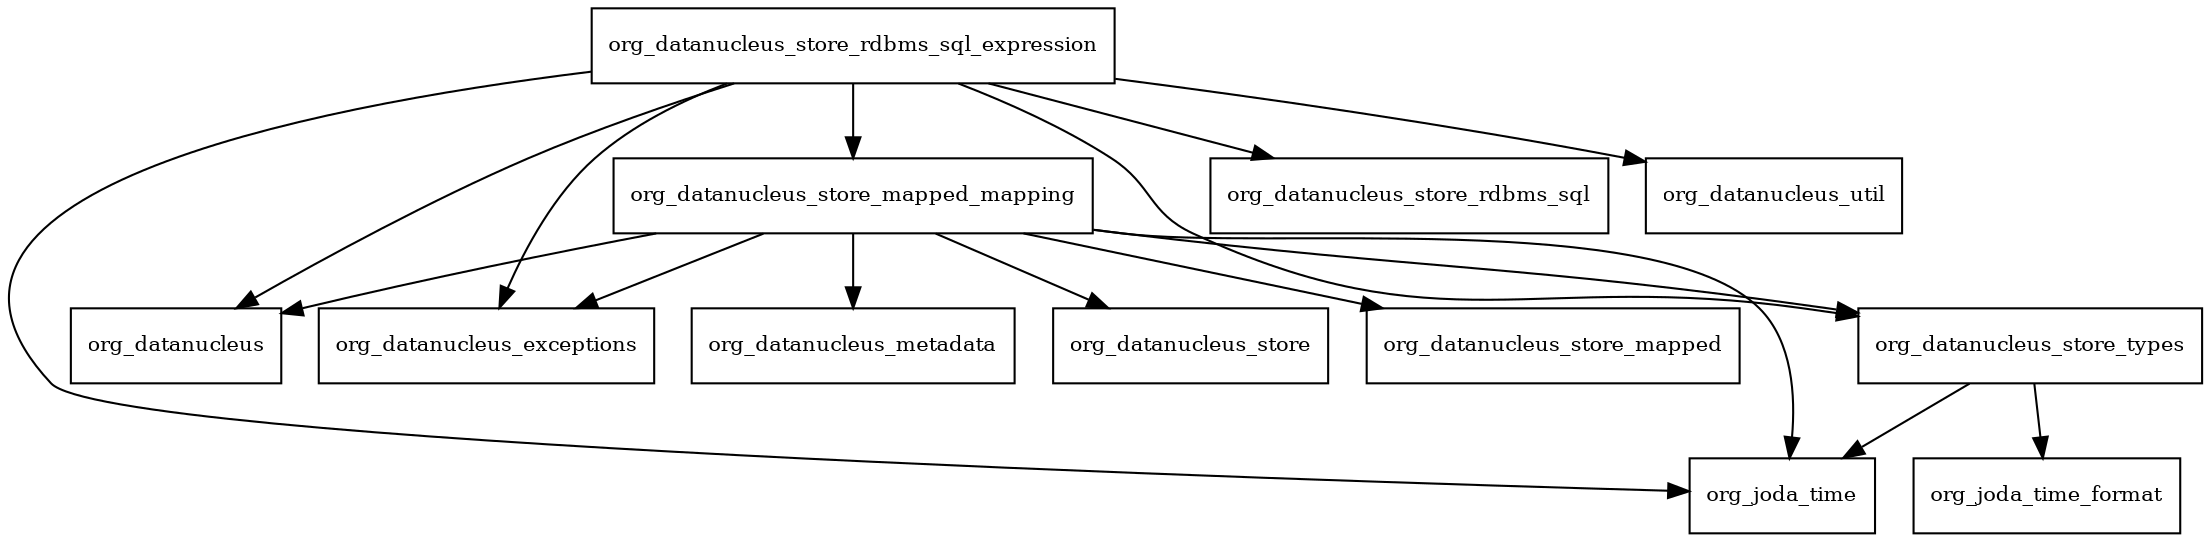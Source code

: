 digraph datanucleus_jodatime_2_1_1_package_dependencies {
  node [shape = box, fontsize=10.0];
  org_datanucleus_store_mapped_mapping -> org_datanucleus;
  org_datanucleus_store_mapped_mapping -> org_datanucleus_exceptions;
  org_datanucleus_store_mapped_mapping -> org_datanucleus_metadata;
  org_datanucleus_store_mapped_mapping -> org_datanucleus_store;
  org_datanucleus_store_mapped_mapping -> org_datanucleus_store_mapped;
  org_datanucleus_store_mapped_mapping -> org_datanucleus_store_types;
  org_datanucleus_store_mapped_mapping -> org_joda_time;
  org_datanucleus_store_rdbms_sql_expression -> org_datanucleus;
  org_datanucleus_store_rdbms_sql_expression -> org_datanucleus_exceptions;
  org_datanucleus_store_rdbms_sql_expression -> org_datanucleus_store_mapped_mapping;
  org_datanucleus_store_rdbms_sql_expression -> org_datanucleus_store_rdbms_sql;
  org_datanucleus_store_rdbms_sql_expression -> org_datanucleus_store_types;
  org_datanucleus_store_rdbms_sql_expression -> org_datanucleus_util;
  org_datanucleus_store_rdbms_sql_expression -> org_joda_time;
  org_datanucleus_store_types -> org_joda_time;
  org_datanucleus_store_types -> org_joda_time_format;
}
